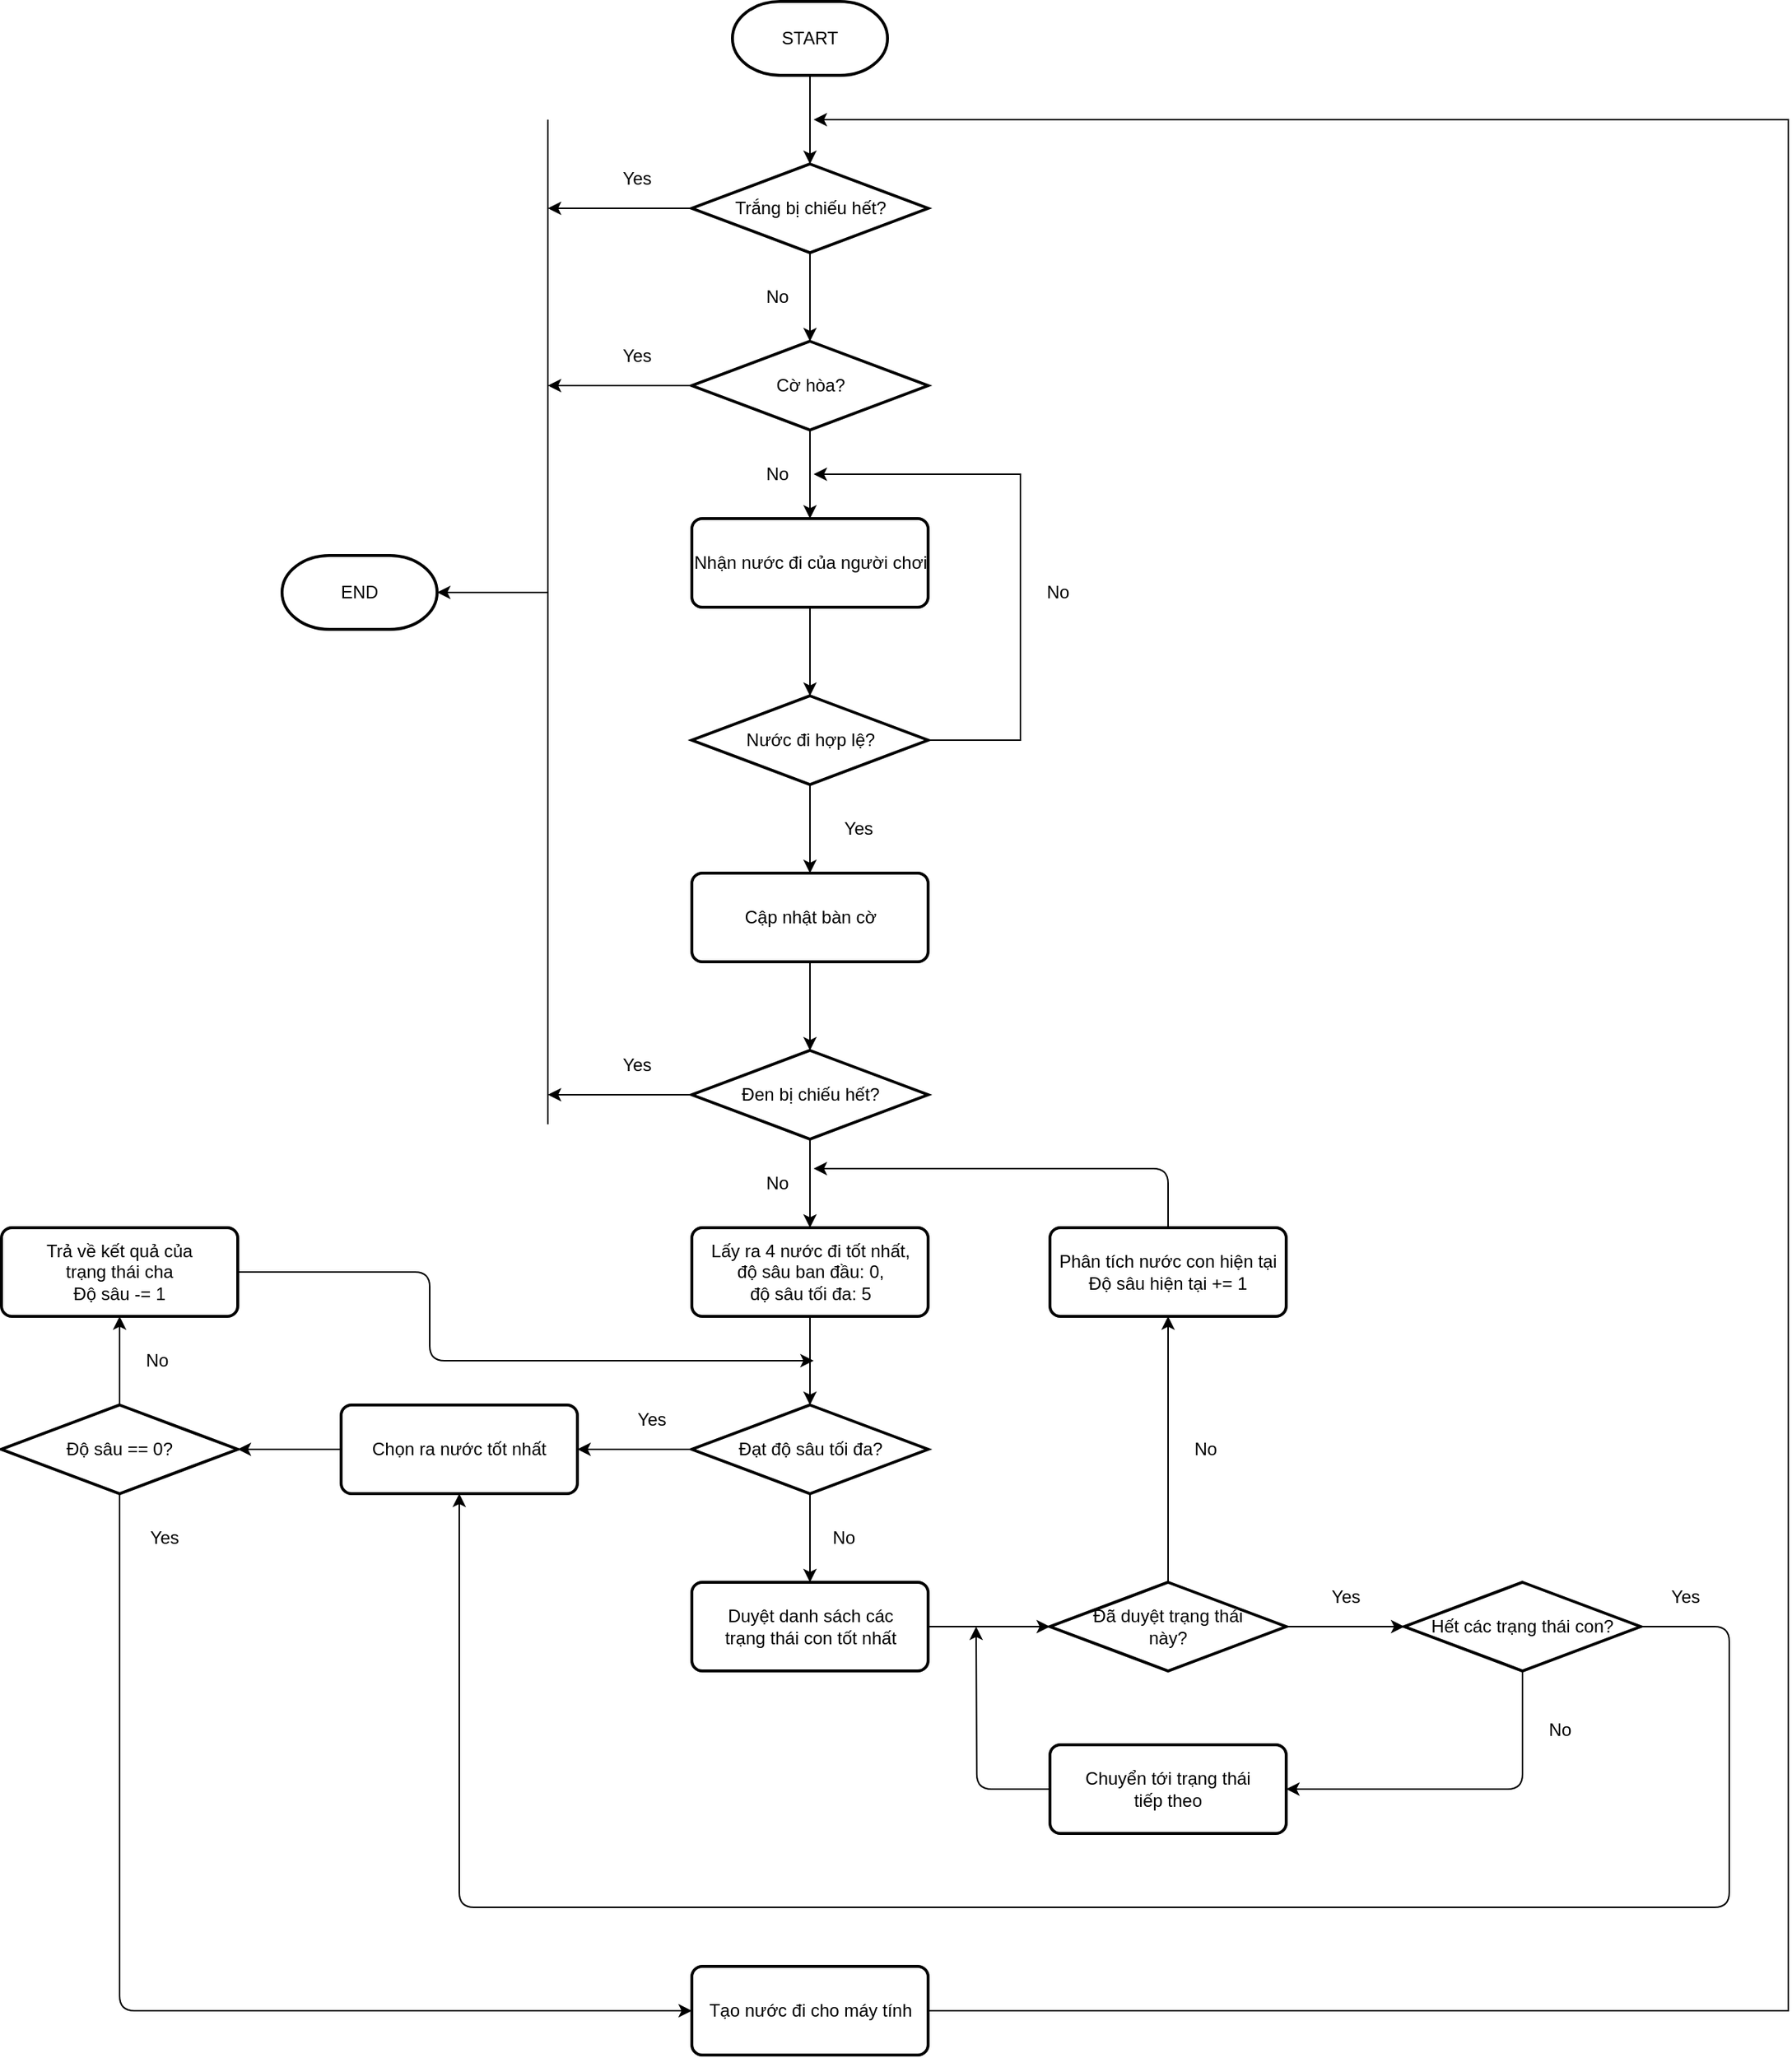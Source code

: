 <mxfile version="17.0.0" type="device"><diagram id="R0EPb6ukJwyD5cVWTHsE" name="Page-1"><mxGraphModel dx="2231" dy="774" grid="1" gridSize="10" guides="1" tooltips="1" connect="1" arrows="1" fold="1" page="1" pageScale="1" pageWidth="850" pageHeight="1100" math="0" shadow="0"><root><mxCell id="0"/><mxCell id="1" parent="0"/><mxCell id="n8P56LOn2f47FSr7illc-1" value="END" style="strokeWidth=2;html=1;shape=mxgraph.flowchart.terminator;whiteSpace=wrap;" vertex="1" parent="1"><mxGeometry x="60" y="615" width="105" height="50" as="geometry"/></mxCell><mxCell id="n8P56LOn2f47FSr7illc-8" style="edgeStyle=orthogonalEdgeStyle;rounded=0;orthogonalLoop=1;jettySize=auto;html=1;" edge="1" parent="1" source="n8P56LOn2f47FSr7illc-3"><mxGeometry relative="1" as="geometry"><mxPoint x="240" y="380" as="targetPoint"/></mxGeometry></mxCell><mxCell id="n8P56LOn2f47FSr7illc-13" style="edgeStyle=orthogonalEdgeStyle;rounded=0;orthogonalLoop=1;jettySize=auto;html=1;entryX=0.5;entryY=0;entryDx=0;entryDy=0;entryPerimeter=0;" edge="1" parent="1" source="n8P56LOn2f47FSr7illc-3" target="n8P56LOn2f47FSr7illc-4"><mxGeometry relative="1" as="geometry"/></mxCell><mxCell id="n8P56LOn2f47FSr7illc-3" value="Trắng bị chiếu hết?" style="strokeWidth=2;html=1;shape=mxgraph.flowchart.decision;whiteSpace=wrap;" vertex="1" parent="1"><mxGeometry x="337.5" y="350" width="160" height="60" as="geometry"/></mxCell><mxCell id="n8P56LOn2f47FSr7illc-7" style="edgeStyle=orthogonalEdgeStyle;rounded=0;orthogonalLoop=1;jettySize=auto;html=1;" edge="1" parent="1" source="n8P56LOn2f47FSr7illc-4"><mxGeometry relative="1" as="geometry"><mxPoint x="240" y="500" as="targetPoint"/></mxGeometry></mxCell><mxCell id="n8P56LOn2f47FSr7illc-22" style="edgeStyle=orthogonalEdgeStyle;rounded=0;orthogonalLoop=1;jettySize=auto;html=1;entryX=0.5;entryY=0;entryDx=0;entryDy=0;" edge="1" parent="1" source="n8P56LOn2f47FSr7illc-4" target="n8P56LOn2f47FSr7illc-20"><mxGeometry relative="1" as="geometry"/></mxCell><mxCell id="n8P56LOn2f47FSr7illc-4" value="Cờ hòa?" style="strokeWidth=2;html=1;shape=mxgraph.flowchart.decision;whiteSpace=wrap;" vertex="1" parent="1"><mxGeometry x="337.5" y="470" width="160" height="60" as="geometry"/></mxCell><mxCell id="n8P56LOn2f47FSr7illc-11" style="edgeStyle=orthogonalEdgeStyle;rounded=0;orthogonalLoop=1;jettySize=auto;html=1;entryX=0.5;entryY=0;entryDx=0;entryDy=0;entryPerimeter=0;" edge="1" parent="1" source="n8P56LOn2f47FSr7illc-5" target="n8P56LOn2f47FSr7illc-3"><mxGeometry relative="1" as="geometry"><mxPoint x="417.5" y="230" as="targetPoint"/></mxGeometry></mxCell><mxCell id="n8P56LOn2f47FSr7illc-5" value="START" style="strokeWidth=2;html=1;shape=mxgraph.flowchart.terminator;whiteSpace=wrap;" vertex="1" parent="1"><mxGeometry x="365" y="240" width="105" height="50" as="geometry"/></mxCell><mxCell id="n8P56LOn2f47FSr7illc-6" value="" style="endArrow=none;html=1;rounded=0;" edge="1" parent="1"><mxGeometry width="50" height="50" relative="1" as="geometry"><mxPoint x="240" y="1000" as="sourcePoint"/><mxPoint x="240" y="320" as="targetPoint"/><Array as="points"><mxPoint x="240" y="390"/></Array></mxGeometry></mxCell><mxCell id="n8P56LOn2f47FSr7illc-10" value="" style="endArrow=classic;html=1;rounded=0;entryX=1;entryY=0.5;entryDx=0;entryDy=0;entryPerimeter=0;" edge="1" parent="1" target="n8P56LOn2f47FSr7illc-1"><mxGeometry width="50" height="50" relative="1" as="geometry"><mxPoint x="240" y="640" as="sourcePoint"/><mxPoint x="450" y="620" as="targetPoint"/></mxGeometry></mxCell><mxCell id="n8P56LOn2f47FSr7illc-16" value="No" style="text;html=1;align=center;verticalAlign=middle;resizable=0;points=[];autosize=1;strokeColor=none;fillColor=none;" vertex="1" parent="1"><mxGeometry x="380" y="430" width="30" height="20" as="geometry"/></mxCell><mxCell id="n8P56LOn2f47FSr7illc-18" value="Yes" style="text;html=1;align=center;verticalAlign=middle;resizable=0;points=[];autosize=1;strokeColor=none;fillColor=none;" vertex="1" parent="1"><mxGeometry x="280" y="350" width="40" height="20" as="geometry"/></mxCell><mxCell id="n8P56LOn2f47FSr7illc-19" value="Yes" style="text;html=1;align=center;verticalAlign=middle;resizable=0;points=[];autosize=1;strokeColor=none;fillColor=none;" vertex="1" parent="1"><mxGeometry x="280" y="470" width="40" height="20" as="geometry"/></mxCell><mxCell id="n8P56LOn2f47FSr7illc-24" style="edgeStyle=orthogonalEdgeStyle;rounded=0;orthogonalLoop=1;jettySize=auto;html=1;entryX=0.5;entryY=0;entryDx=0;entryDy=0;entryPerimeter=0;" edge="1" parent="1" source="n8P56LOn2f47FSr7illc-20" target="n8P56LOn2f47FSr7illc-23"><mxGeometry relative="1" as="geometry"/></mxCell><mxCell id="n8P56LOn2f47FSr7illc-20" value="Nhận nước đi của người chơi" style="rounded=1;whiteSpace=wrap;html=1;absoluteArcSize=1;arcSize=14;strokeWidth=2;" vertex="1" parent="1"><mxGeometry x="337.5" y="590" width="160" height="60" as="geometry"/></mxCell><mxCell id="n8P56LOn2f47FSr7illc-25" style="edgeStyle=orthogonalEdgeStyle;rounded=0;orthogonalLoop=1;jettySize=auto;html=1;exitX=1;exitY=0.5;exitDx=0;exitDy=0;exitPerimeter=0;" edge="1" parent="1" source="n8P56LOn2f47FSr7illc-23"><mxGeometry relative="1" as="geometry"><mxPoint x="420" y="560" as="targetPoint"/><Array as="points"><mxPoint x="560" y="740"/><mxPoint x="560" y="560"/></Array></mxGeometry></mxCell><mxCell id="n8P56LOn2f47FSr7illc-28" style="edgeStyle=orthogonalEdgeStyle;rounded=0;orthogonalLoop=1;jettySize=auto;html=1;entryX=0.5;entryY=0;entryDx=0;entryDy=0;" edge="1" parent="1" source="n8P56LOn2f47FSr7illc-23" target="n8P56LOn2f47FSr7illc-27"><mxGeometry relative="1" as="geometry"/></mxCell><mxCell id="n8P56LOn2f47FSr7illc-23" value="Nước đi hợp lệ?" style="strokeWidth=2;html=1;shape=mxgraph.flowchart.decision;whiteSpace=wrap;" vertex="1" parent="1"><mxGeometry x="337.5" y="710" width="160" height="60" as="geometry"/></mxCell><mxCell id="n8P56LOn2f47FSr7illc-26" value="No" style="text;html=1;align=center;verticalAlign=middle;resizable=0;points=[];autosize=1;strokeColor=none;fillColor=none;" vertex="1" parent="1"><mxGeometry x="570" y="630" width="30" height="20" as="geometry"/></mxCell><mxCell id="n8P56LOn2f47FSr7illc-47" style="edgeStyle=orthogonalEdgeStyle;rounded=0;orthogonalLoop=1;jettySize=auto;html=1;entryX=0.5;entryY=0;entryDx=0;entryDy=0;entryPerimeter=0;" edge="1" parent="1" source="n8P56LOn2f47FSr7illc-27" target="n8P56LOn2f47FSr7illc-45"><mxGeometry relative="1" as="geometry"/></mxCell><mxCell id="n8P56LOn2f47FSr7illc-27" value="Cập nhật bàn cờ" style="rounded=1;whiteSpace=wrap;html=1;absoluteArcSize=1;arcSize=14;strokeWidth=2;" vertex="1" parent="1"><mxGeometry x="337.5" y="830" width="160" height="60" as="geometry"/></mxCell><mxCell id="n8P56LOn2f47FSr7illc-54" style="edgeStyle=orthogonalEdgeStyle;rounded=0;orthogonalLoop=1;jettySize=auto;html=1;entryX=0.5;entryY=0;entryDx=0;entryDy=0;entryPerimeter=0;endArrow=classic;endFill=1;" edge="1" parent="1" source="n8P56LOn2f47FSr7illc-31" target="n8P56LOn2f47FSr7illc-52"><mxGeometry relative="1" as="geometry"/></mxCell><mxCell id="n8P56LOn2f47FSr7illc-31" value="Lấy ra 4 nước đi tốt nhất,&lt;br&gt;độ sâu ban đầu: 0,&lt;br&gt;độ sâu tối đa: 5" style="rounded=1;whiteSpace=wrap;html=1;absoluteArcSize=1;arcSize=14;strokeWidth=2;" vertex="1" parent="1"><mxGeometry x="337.5" y="1070" width="160" height="60" as="geometry"/></mxCell><mxCell id="n8P56LOn2f47FSr7illc-42" style="edgeStyle=orthogonalEdgeStyle;rounded=0;orthogonalLoop=1;jettySize=auto;html=1;endArrow=none;endFill=0;exitX=1;exitY=0.5;exitDx=0;exitDy=0;" edge="1" parent="1" source="n8P56LOn2f47FSr7illc-40"><mxGeometry relative="1" as="geometry"><mxPoint x="650" y="320" as="targetPoint"/><Array as="points"><mxPoint x="1080" y="1600"/><mxPoint x="1080" y="320"/></Array></mxGeometry></mxCell><mxCell id="n8P56LOn2f47FSr7illc-40" value="Tạo nước đi cho máy tính" style="rounded=1;whiteSpace=wrap;html=1;absoluteArcSize=1;arcSize=14;strokeWidth=2;" vertex="1" parent="1"><mxGeometry x="337.5" y="1570" width="160" height="60" as="geometry"/></mxCell><mxCell id="n8P56LOn2f47FSr7illc-49" style="edgeStyle=orthogonalEdgeStyle;rounded=0;orthogonalLoop=1;jettySize=auto;html=1;" edge="1" parent="1" source="n8P56LOn2f47FSr7illc-45"><mxGeometry relative="1" as="geometry"><mxPoint x="240" y="980" as="targetPoint"/></mxGeometry></mxCell><mxCell id="n8P56LOn2f47FSr7illc-51" style="edgeStyle=orthogonalEdgeStyle;rounded=0;orthogonalLoop=1;jettySize=auto;html=1;entryX=0.5;entryY=0;entryDx=0;entryDy=0;endArrow=classic;endFill=1;" edge="1" parent="1" source="n8P56LOn2f47FSr7illc-45" target="n8P56LOn2f47FSr7illc-31"><mxGeometry relative="1" as="geometry"/></mxCell><mxCell id="n8P56LOn2f47FSr7illc-45" value="Đen bị chiếu hết?" style="strokeWidth=2;html=1;shape=mxgraph.flowchart.decision;whiteSpace=wrap;" vertex="1" parent="1"><mxGeometry x="337.5" y="950" width="160" height="60" as="geometry"/></mxCell><mxCell id="n8P56LOn2f47FSr7illc-46" value="Yes" style="text;html=1;align=center;verticalAlign=middle;resizable=0;points=[];autosize=1;strokeColor=none;fillColor=none;" vertex="1" parent="1"><mxGeometry x="280" y="950" width="40" height="20" as="geometry"/></mxCell><mxCell id="n8P56LOn2f47FSr7illc-50" value="" style="endArrow=classic;html=1;rounded=0;" edge="1" parent="1"><mxGeometry width="50" height="50" relative="1" as="geometry"><mxPoint x="650" y="320" as="sourcePoint"/><mxPoint x="420" y="320" as="targetPoint"/></mxGeometry></mxCell><mxCell id="n8P56LOn2f47FSr7illc-55" style="edgeStyle=orthogonalEdgeStyle;rounded=0;orthogonalLoop=1;jettySize=auto;html=1;entryX=0.5;entryY=0;entryDx=0;entryDy=0;entryPerimeter=0;endArrow=classic;endFill=1;" edge="1" parent="1" source="n8P56LOn2f47FSr7illc-52"><mxGeometry relative="1" as="geometry"><mxPoint x="417.5" y="1310" as="targetPoint"/></mxGeometry></mxCell><mxCell id="n8P56LOn2f47FSr7illc-58" style="edgeStyle=orthogonalEdgeStyle;rounded=0;orthogonalLoop=1;jettySize=auto;html=1;endArrow=classic;endFill=1;" edge="1" parent="1" source="n8P56LOn2f47FSr7illc-52" target="n8P56LOn2f47FSr7illc-56"><mxGeometry relative="1" as="geometry"/></mxCell><mxCell id="n8P56LOn2f47FSr7illc-52" value="Đạt độ sâu tối đa?" style="strokeWidth=2;html=1;shape=mxgraph.flowchart.decision;whiteSpace=wrap;" vertex="1" parent="1"><mxGeometry x="337.5" y="1190" width="160" height="60" as="geometry"/></mxCell><mxCell id="n8P56LOn2f47FSr7illc-61" style="edgeStyle=orthogonalEdgeStyle;rounded=0;orthogonalLoop=1;jettySize=auto;html=1;entryX=1;entryY=0.5;entryDx=0;entryDy=0;entryPerimeter=0;endArrow=classic;endFill=1;" edge="1" parent="1" source="n8P56LOn2f47FSr7illc-56" target="n8P56LOn2f47FSr7illc-60"><mxGeometry relative="1" as="geometry"/></mxCell><mxCell id="n8P56LOn2f47FSr7illc-56" value="Chọn ra nước tốt nhất" style="rounded=1;whiteSpace=wrap;html=1;absoluteArcSize=1;arcSize=14;strokeWidth=2;" vertex="1" parent="1"><mxGeometry x="100" y="1190" width="160" height="60" as="geometry"/></mxCell><mxCell id="n8P56LOn2f47FSr7illc-57" value="No" style="text;html=1;align=center;verticalAlign=middle;resizable=0;points=[];autosize=1;strokeColor=none;fillColor=none;" vertex="1" parent="1"><mxGeometry x="380" y="1030" width="30" height="20" as="geometry"/></mxCell><mxCell id="n8P56LOn2f47FSr7illc-67" style="edgeStyle=orthogonalEdgeStyle;rounded=0;orthogonalLoop=1;jettySize=auto;html=1;entryX=0.5;entryY=1;entryDx=0;entryDy=0;endArrow=classic;endFill=1;" edge="1" parent="1" source="n8P56LOn2f47FSr7illc-60" target="n8P56LOn2f47FSr7illc-62"><mxGeometry relative="1" as="geometry"/></mxCell><mxCell id="n8P56LOn2f47FSr7illc-74" style="edgeStyle=orthogonalEdgeStyle;curved=0;rounded=1;sketch=0;orthogonalLoop=1;jettySize=auto;html=1;entryX=0;entryY=0.5;entryDx=0;entryDy=0;" edge="1" parent="1" source="n8P56LOn2f47FSr7illc-60" target="n8P56LOn2f47FSr7illc-40"><mxGeometry relative="1" as="geometry"><Array as="points"><mxPoint x="-50" y="1600"/></Array></mxGeometry></mxCell><mxCell id="n8P56LOn2f47FSr7illc-60" value="Độ sâu == 0?" style="strokeWidth=2;html=1;shape=mxgraph.flowchart.decision;whiteSpace=wrap;" vertex="1" parent="1"><mxGeometry x="-130" y="1190" width="160" height="60" as="geometry"/></mxCell><mxCell id="n8P56LOn2f47FSr7illc-72" style="edgeStyle=orthogonalEdgeStyle;curved=0;rounded=1;sketch=0;orthogonalLoop=1;jettySize=auto;html=1;" edge="1" parent="1" source="n8P56LOn2f47FSr7illc-62"><mxGeometry relative="1" as="geometry"><mxPoint x="420" y="1160" as="targetPoint"/><Array as="points"><mxPoint x="160" y="1100"/><mxPoint x="160" y="1160"/></Array></mxGeometry></mxCell><mxCell id="n8P56LOn2f47FSr7illc-62" value="Trả về kết quả của &lt;br&gt;trạng thái cha&lt;br&gt;Độ sâu -= 1" style="rounded=1;whiteSpace=wrap;html=1;absoluteArcSize=1;arcSize=14;strokeWidth=2;" vertex="1" parent="1"><mxGeometry x="-130" y="1070" width="160" height="60" as="geometry"/></mxCell><mxCell id="n8P56LOn2f47FSr7illc-88" style="edgeStyle=orthogonalEdgeStyle;curved=0;rounded=1;sketch=0;orthogonalLoop=1;jettySize=auto;html=1;" edge="1" parent="1" source="n8P56LOn2f47FSr7illc-70"><mxGeometry relative="1" as="geometry"><mxPoint x="420" y="1030" as="targetPoint"/><Array as="points"><mxPoint x="660" y="1030"/></Array></mxGeometry></mxCell><mxCell id="n8P56LOn2f47FSr7illc-70" value="Phân tích nước con hiện tại&lt;br&gt;Độ sâu hiện tại += 1" style="rounded=1;whiteSpace=wrap;html=1;absoluteArcSize=1;arcSize=14;strokeWidth=2;" vertex="1" parent="1"><mxGeometry x="580" y="1070" width="160" height="60" as="geometry"/></mxCell><mxCell id="n8P56LOn2f47FSr7illc-77" value="Yes" style="text;html=1;align=center;verticalAlign=middle;resizable=0;points=[];autosize=1;strokeColor=none;fillColor=none;" vertex="1" parent="1"><mxGeometry x="290" y="1190" width="40" height="20" as="geometry"/></mxCell><mxCell id="n8P56LOn2f47FSr7illc-79" value="No" style="text;html=1;align=center;verticalAlign=middle;resizable=0;points=[];autosize=1;strokeColor=none;fillColor=none;" vertex="1" parent="1"><mxGeometry x="425" y="1270" width="30" height="20" as="geometry"/></mxCell><mxCell id="n8P56LOn2f47FSr7illc-81" value="No" style="text;html=1;align=center;verticalAlign=middle;resizable=0;points=[];autosize=1;strokeColor=none;fillColor=none;" vertex="1" parent="1"><mxGeometry x="-40" y="1150" width="30" height="20" as="geometry"/></mxCell><mxCell id="n8P56LOn2f47FSr7illc-82" value="Yes" style="text;html=1;align=center;verticalAlign=middle;resizable=0;points=[];autosize=1;strokeColor=none;fillColor=none;" vertex="1" parent="1"><mxGeometry x="-40" y="1270" width="40" height="20" as="geometry"/></mxCell><mxCell id="n8P56LOn2f47FSr7illc-83" value="Yes" style="text;html=1;align=center;verticalAlign=middle;resizable=0;points=[];autosize=1;strokeColor=none;fillColor=none;" vertex="1" parent="1"><mxGeometry x="430" y="790" width="40" height="20" as="geometry"/></mxCell><mxCell id="n8P56LOn2f47FSr7illc-84" value="No" style="text;html=1;align=center;verticalAlign=middle;resizable=0;points=[];autosize=1;strokeColor=none;fillColor=none;" vertex="1" parent="1"><mxGeometry x="380" y="550" width="30" height="20" as="geometry"/></mxCell><mxCell id="n8P56LOn2f47FSr7illc-92" style="edgeStyle=orthogonalEdgeStyle;curved=0;rounded=1;sketch=0;orthogonalLoop=1;jettySize=auto;html=1;entryX=0;entryY=0.5;entryDx=0;entryDy=0;entryPerimeter=0;" edge="1" parent="1" source="n8P56LOn2f47FSr7illc-89" target="n8P56LOn2f47FSr7illc-91"><mxGeometry relative="1" as="geometry"/></mxCell><mxCell id="n8P56LOn2f47FSr7illc-89" value="Duyệt danh sách các&lt;br&gt;trạng thái con tốt nhất" style="rounded=1;whiteSpace=wrap;html=1;absoluteArcSize=1;arcSize=14;strokeWidth=2;" vertex="1" parent="1"><mxGeometry x="337.5" y="1310" width="160" height="60" as="geometry"/></mxCell><mxCell id="n8P56LOn2f47FSr7illc-95" style="edgeStyle=orthogonalEdgeStyle;curved=0;rounded=1;sketch=0;orthogonalLoop=1;jettySize=auto;html=1;entryX=0.5;entryY=1;entryDx=0;entryDy=0;" edge="1" parent="1" source="n8P56LOn2f47FSr7illc-91" target="n8P56LOn2f47FSr7illc-70"><mxGeometry relative="1" as="geometry"/></mxCell><mxCell id="n8P56LOn2f47FSr7illc-96" style="edgeStyle=orthogonalEdgeStyle;curved=0;rounded=1;sketch=0;orthogonalLoop=1;jettySize=auto;html=1;entryX=0;entryY=0.5;entryDx=0;entryDy=0;entryPerimeter=0;" edge="1" parent="1" source="n8P56LOn2f47FSr7illc-91" target="n8P56LOn2f47FSr7illc-93"><mxGeometry relative="1" as="geometry"/></mxCell><mxCell id="n8P56LOn2f47FSr7illc-91" value="Đã duyệt trạng thái&lt;br&gt;này?" style="strokeWidth=2;html=1;shape=mxgraph.flowchart.decision;whiteSpace=wrap;" vertex="1" parent="1"><mxGeometry x="580" y="1310" width="160" height="60" as="geometry"/></mxCell><mxCell id="n8P56LOn2f47FSr7illc-94" style="edgeStyle=orthogonalEdgeStyle;curved=0;rounded=1;sketch=0;orthogonalLoop=1;jettySize=auto;html=1;entryX=0.5;entryY=1;entryDx=0;entryDy=0;exitX=1;exitY=0.5;exitDx=0;exitDy=0;exitPerimeter=0;" edge="1" parent="1" source="n8P56LOn2f47FSr7illc-93" target="n8P56LOn2f47FSr7illc-56"><mxGeometry relative="1" as="geometry"><Array as="points"><mxPoint x="1040" y="1340"/><mxPoint x="1040" y="1530"/><mxPoint x="180" y="1530"/></Array></mxGeometry></mxCell><mxCell id="n8P56LOn2f47FSr7illc-108" style="edgeStyle=orthogonalEdgeStyle;curved=0;rounded=1;sketch=0;orthogonalLoop=1;jettySize=auto;html=1;entryX=1;entryY=0.5;entryDx=0;entryDy=0;" edge="1" parent="1" source="n8P56LOn2f47FSr7illc-93" target="n8P56LOn2f47FSr7illc-107"><mxGeometry relative="1" as="geometry"><Array as="points"><mxPoint x="900" y="1450"/></Array></mxGeometry></mxCell><mxCell id="n8P56LOn2f47FSr7illc-93" value="Hết các trạng thái con?" style="strokeWidth=2;html=1;shape=mxgraph.flowchart.decision;whiteSpace=wrap;" vertex="1" parent="1"><mxGeometry x="820" y="1310" width="160" height="60" as="geometry"/></mxCell><mxCell id="n8P56LOn2f47FSr7illc-98" value="Yes" style="text;html=1;align=center;verticalAlign=middle;resizable=0;points=[];autosize=1;strokeColor=none;fillColor=none;" vertex="1" parent="1"><mxGeometry x="760" y="1310" width="40" height="20" as="geometry"/></mxCell><mxCell id="n8P56LOn2f47FSr7illc-99" value="Yes" style="text;html=1;align=center;verticalAlign=middle;resizable=0;points=[];autosize=1;strokeColor=none;fillColor=none;" vertex="1" parent="1"><mxGeometry x="990" y="1310" width="40" height="20" as="geometry"/></mxCell><mxCell id="n8P56LOn2f47FSr7illc-100" value="No" style="text;html=1;align=center;verticalAlign=middle;resizable=0;points=[];autosize=1;strokeColor=none;fillColor=none;" vertex="1" parent="1"><mxGeometry x="670" y="1210" width="30" height="20" as="geometry"/></mxCell><mxCell id="n8P56LOn2f47FSr7illc-101" value="No" style="text;html=1;align=center;verticalAlign=middle;resizable=0;points=[];autosize=1;strokeColor=none;fillColor=none;" vertex="1" parent="1"><mxGeometry x="910" y="1400" width="30" height="20" as="geometry"/></mxCell><mxCell id="n8P56LOn2f47FSr7illc-109" style="edgeStyle=orthogonalEdgeStyle;curved=0;rounded=1;sketch=0;orthogonalLoop=1;jettySize=auto;html=1;" edge="1" parent="1" source="n8P56LOn2f47FSr7illc-107"><mxGeometry relative="1" as="geometry"><mxPoint x="530" y="1340" as="targetPoint"/></mxGeometry></mxCell><mxCell id="n8P56LOn2f47FSr7illc-107" value="Chuyển tới trạng thái&lt;br&gt;tiếp theo" style="rounded=1;whiteSpace=wrap;html=1;absoluteArcSize=1;arcSize=14;strokeWidth=2;" vertex="1" parent="1"><mxGeometry x="580" y="1420" width="160" height="60" as="geometry"/></mxCell></root></mxGraphModel></diagram></mxfile>